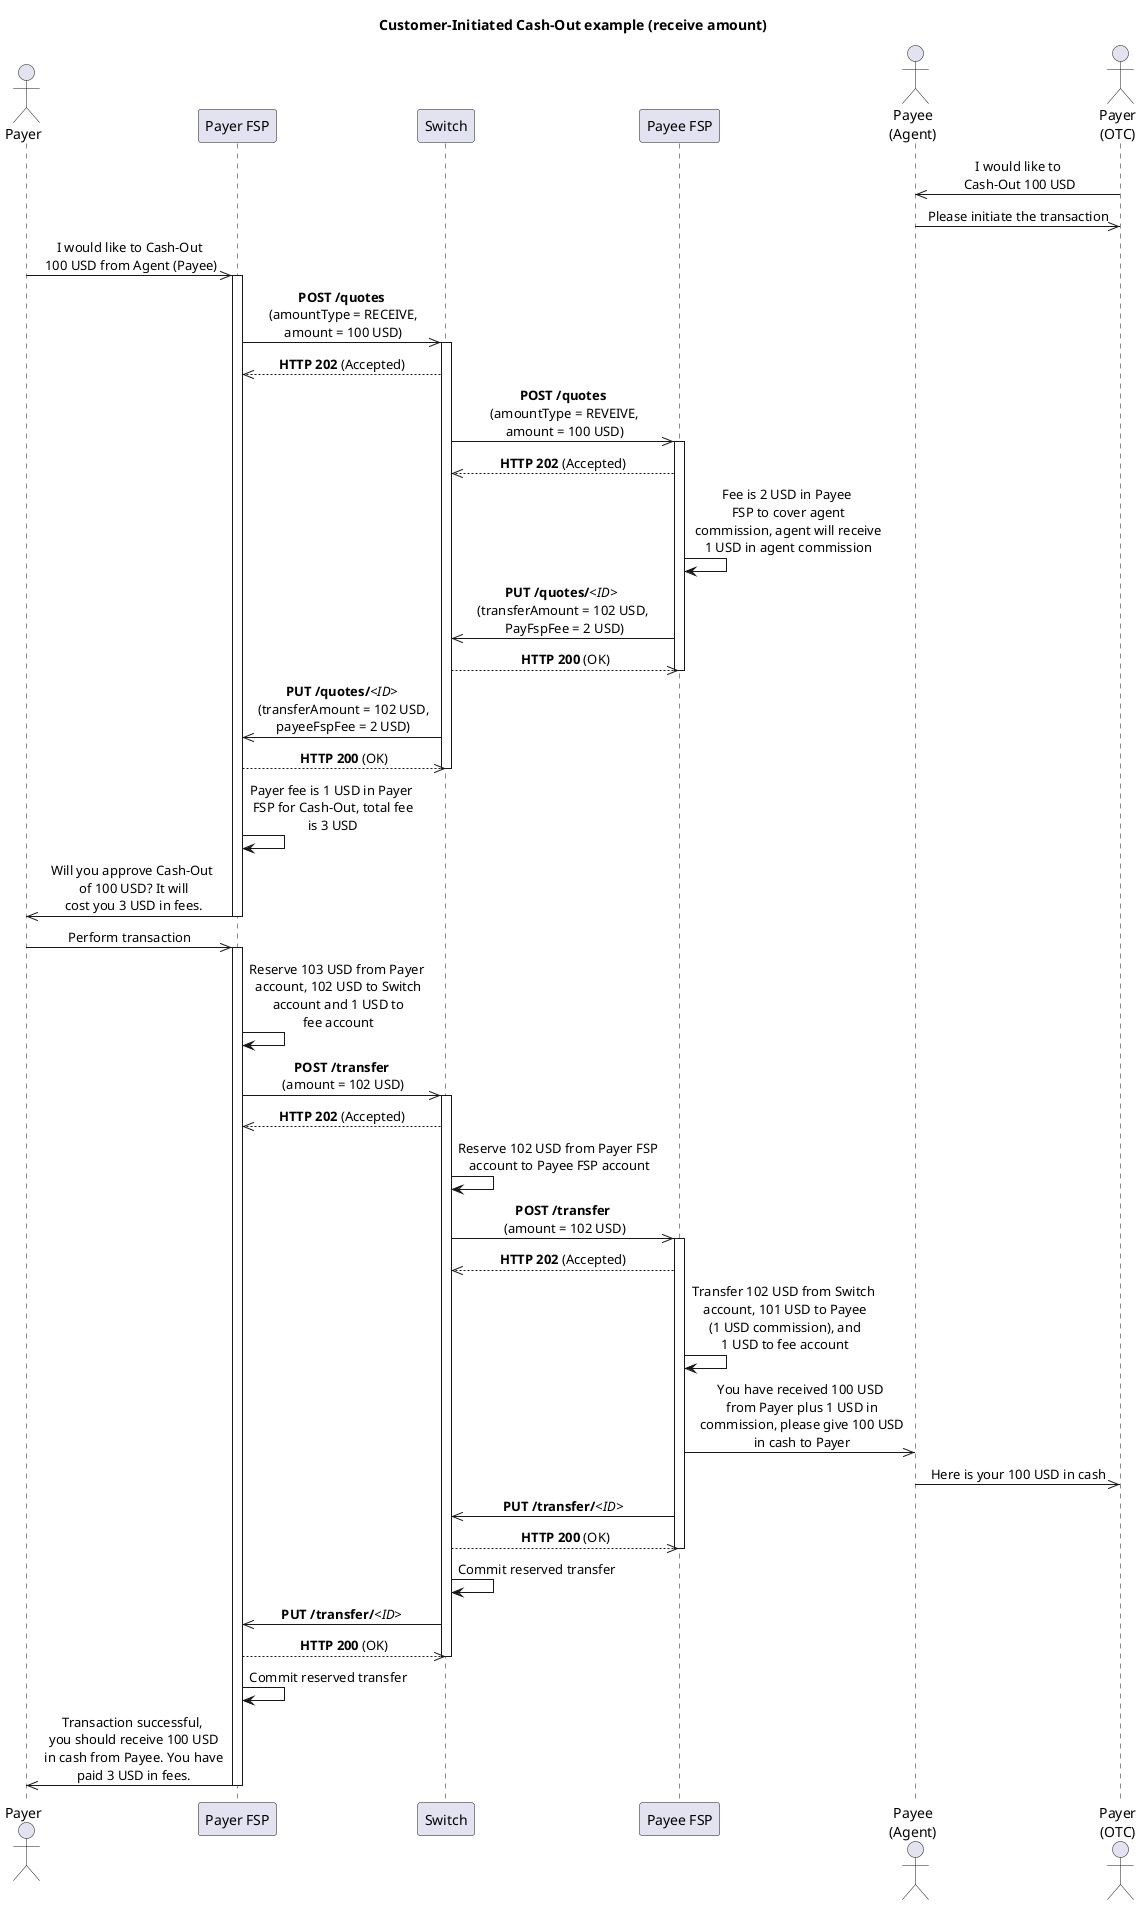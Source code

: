 /'*****
 License
 --------------
 Copyright © 2017 Bill & Melinda Gates Foundation
 The Mojaloop files are made available by the Bill & Melinda Gates Foundation under the Apache License, Version 2.0 (the "License") and you may not use these files except in compliance with the License. You may obtain a copy of the License at
 http://www.apache.org/licenses/LICENSE-2.0
 Unless required by applicable law or agreed to in writing, the Mojaloop files are distributed on an "AS IS" BASIS, WITHOUT WARRANTIES OR CONDITIONS OF ANY KIND, either express or implied. See the License for the specific language governing permissions and limitations under the License.
 Contributors
 --------------
 This is the official list of the Mojaloop project contributors for this file.
 Names of the original copyright holders (individuals or organizations)
 should be listed with a '*' in the first column. People who have
 contributed from an organization can be listed under the organization
 that actually holds the copyright for their contributions (see the
 Gates Foundation organization for an example). Those individuals should have
 their names indented and be marked with a '-'. Email address can be added
 optionally within square brackets <email>.
 * Gates Foundation
 - Name Surname <name.surname@gatesfoundation.com>

 * Henk Kodde <henk.kodde@modusbox.com>
 --------------
 ******'/

@startuml
' declaring skinparam
skinparam sequenceMessageAlign center

' declare title
title Customer-Initiated Cash-Out example (receive amount)

' Actor Keys:
' participant - FSP or Switch
' actor - Payee, Payer or Payer(OTC)

' declare actors
actor "Payer" as Payer
participant "Payer FSP" as PayerFSP
participant "Switch" as SWITCH
participant "Payee FSP" as PayeeFSP
actor "Payee\n(Agent)" as Payee
actor "Payer\n(OTC)" as PayerOTC

' start flow

Payee <<- PayerOTC: I would like to\n Cash-Out 100 USD
Payee ->> PayerOTC: Please initiate the transaction
Payer ->> PayerFSP: I would like to Cash-Out\n 100 USD from Agent (Payee)
activate PayerFSP
PayerFSP ->> SWITCH: **POST /quotes**\n (amountType = RECEIVE,\n amount = 100 USD)
activate SWITCH
PayerFSP <<-- SWITCH: **HTTP 202** (Accepted)
SWITCH ->> PayeeFSP: **POST /quotes**\n (amountType = REVEIVE,\n amount = 100 USD)
activate PayeeFSP
SWITCH <<-- PayeeFSP: **HTTP 202** (Accepted)
PayeeFSP -> PayeeFSP: Fee is 2 USD in Payee\n FSP to cover agent\n commission, agent will receive\n 1 USD in agent commission
SWITCH <<- PayeeFSP: **PUT /quotes/**<i><ID></i> \n(transferAmount = 102 USD,\n PayFspFee = 2 USD)
SWITCH -->> PayeeFSP: **HTTP 200** (OK)
deactivate PayeeFSP
PayerFSP <<- SWITCH: **PUT /quotes/**<i><ID></i>\n (transferAmount = 102 USD,\n payeeFspFee = 2 USD)
PayerFSP -->> SWITCH: **HTTP 200** (OK)
deactivate SWITCH
PayerFSP -> PayerFSP: Payer fee is 1 USD in Payer\n FSP for Cash-Out, total fee\n is 3 USD
Payer <<- PayerFSP: Will you approve Cash-Out\n of 100 USD? It will\n cost you 3 USD in fees.
deactivate PayerFSP
Payer ->> PayerFSP: Perform transaction
activate PayerFSP
PayerFSP -> PayerFSP: Reserve 103 USD from Payer\n account, 102 USD to Switch\n account and 1 USD to\n fee account
PayerFSP ->> SWITCH: **POST /transfer**\n (amount = 102 USD)
activate SWITCH
PayerFSP <<-- SWITCH: **HTTP 202** (Accepted)
SWITCH -> SWITCH: Reserve 102 USD from Payer FSP\n account to Payee FSP account
SWITCH ->> PayeeFSP: **POST /transfer**\n (amount = 102 USD)
activate PayeeFSP
SWITCH <<-- PayeeFSP: **HTTP 202** (Accepted)
PayeeFSP -> PayeeFSP: Transfer 102 USD from Switch\n account, 101 USD to Payee\n (1 USD commission), and\n 1 USD to fee account
PayeeFSP ->> Payee: You have received 100 USD\n from Payer plus 1 USD in\n commission, please give 100 USD\n in cash to Payer
Payee ->> PayerOTC: Here is your 100 USD in cash
SWITCH <<- PayeeFSP: **PUT /transfer/**<i><ID></i>
SWITCH -->> PayeeFSP: **HTTP 200** (OK)
deactivate PayeeFSP
SWITCH -> SWITCH: Commit reserved transfer
PayerFSP <<- SWITCH: **PUT /transfer/**<i><ID></i>
PayerFSP -->> SWITCH: **HTTP 200** (OK)
deactivate SWITCH
PayerFSP -> PayerFSP: Commit reserved transfer
Payer <<- PayerFSP: Transaction successful,\n you should receive 100 USD\n in cash from Payee. You have\n paid 3 USD in fees.
deactivate PayerFSP
@enduml
